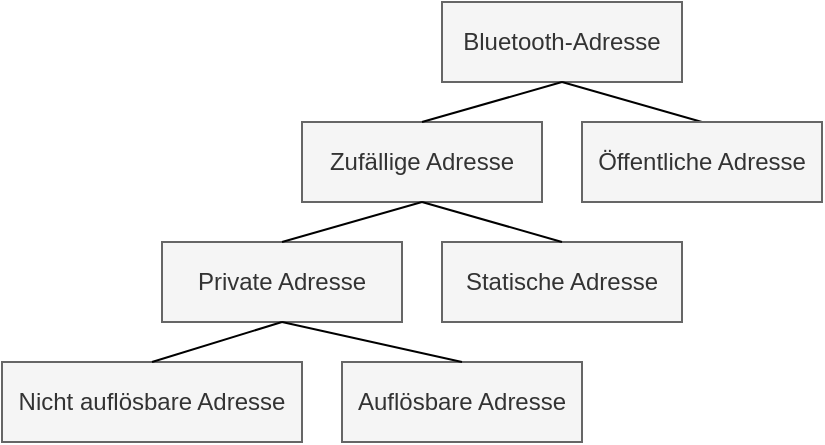 <mxfile version="14.6.13" type="device"><diagram id="R2lEEEUBdFMjLlhIrx00" name="Page-1"><mxGraphModel dx="1422" dy="825" grid="1" gridSize="10" guides="1" tooltips="1" connect="1" arrows="1" fold="1" page="1" pageScale="1" pageWidth="430" pageHeight="240" math="0" shadow="0" extFonts="Permanent Marker^https://fonts.googleapis.com/css?family=Permanent+Marker"><root><mxCell id="0"/><mxCell id="1" parent="0"/><mxCell id="SyzaSgZ0QatINIvWSylq-1" value="Bluetooth-Adresse" style="rounded=0;whiteSpace=wrap;html=1;fillColor=#f5f5f5;strokeColor=#666666;fontColor=#333333;" parent="1" vertex="1"><mxGeometry x="230" y="10" width="120" height="40" as="geometry"/></mxCell><mxCell id="SyzaSgZ0QatINIvWSylq-2" value="" style="endArrow=none;html=1;exitX=0.5;exitY=1;exitDx=0;exitDy=0;entryX=0.5;entryY=0;entryDx=0;entryDy=0;" parent="1" source="SyzaSgZ0QatINIvWSylq-1" target="SyzaSgZ0QatINIvWSylq-3" edge="1"><mxGeometry width="50" height="50" relative="1" as="geometry"><mxPoint x="290" y="60" as="sourcePoint"/><mxPoint x="200" y="100" as="targetPoint"/></mxGeometry></mxCell><mxCell id="SyzaSgZ0QatINIvWSylq-3" value="Öffentliche Adresse" style="rounded=0;whiteSpace=wrap;html=1;fillColor=#f5f5f5;strokeColor=#666666;fontColor=#333333;" parent="1" vertex="1"><mxGeometry x="300" y="70" width="120" height="40" as="geometry"/></mxCell><mxCell id="SyzaSgZ0QatINIvWSylq-4" value="Zufällige Adresse" style="rounded=0;whiteSpace=wrap;html=1;fillColor=#f5f5f5;strokeColor=#666666;fontColor=#333333;" parent="1" vertex="1"><mxGeometry x="160" y="70" width="120" height="40" as="geometry"/></mxCell><mxCell id="SyzaSgZ0QatINIvWSylq-5" value="" style="endArrow=none;html=1;entryX=0.5;entryY=0;entryDx=0;entryDy=0;" parent="1" target="SyzaSgZ0QatINIvWSylq-4" edge="1"><mxGeometry width="50" height="50" relative="1" as="geometry"><mxPoint x="290" y="50" as="sourcePoint"/><mxPoint x="135.858" y="120" as="targetPoint"/></mxGeometry></mxCell><mxCell id="SyzaSgZ0QatINIvWSylq-6" value="Statische Adresse" style="rounded=0;whiteSpace=wrap;html=1;fillColor=#f5f5f5;strokeColor=#666666;fontColor=#333333;" parent="1" vertex="1"><mxGeometry x="230" y="130" width="120" height="40" as="geometry"/></mxCell><mxCell id="SyzaSgZ0QatINIvWSylq-7" value="Private Adresse" style="rounded=0;whiteSpace=wrap;html=1;fillColor=#f5f5f5;strokeColor=#666666;fontColor=#333333;" parent="1" vertex="1"><mxGeometry x="90" y="130" width="120" height="40" as="geometry"/></mxCell><mxCell id="SyzaSgZ0QatINIvWSylq-8" value="" style="endArrow=none;html=1;entryX=0.5;entryY=1;entryDx=0;entryDy=0;exitX=0.5;exitY=0;exitDx=0;exitDy=0;" parent="1" source="SyzaSgZ0QatINIvWSylq-7" target="SyzaSgZ0QatINIvWSylq-4" edge="1"><mxGeometry width="50" height="50" relative="1" as="geometry"><mxPoint x="70" y="220" as="sourcePoint"/><mxPoint x="120" y="170" as="targetPoint"/></mxGeometry></mxCell><mxCell id="SyzaSgZ0QatINIvWSylq-9" value="" style="endArrow=none;html=1;entryX=0.5;entryY=1;entryDx=0;entryDy=0;exitX=0.5;exitY=0;exitDx=0;exitDy=0;" parent="1" source="SyzaSgZ0QatINIvWSylq-6" target="SyzaSgZ0QatINIvWSylq-4" edge="1"><mxGeometry width="50" height="50" relative="1" as="geometry"><mxPoint x="220" y="220" as="sourcePoint"/><mxPoint x="270" y="170" as="targetPoint"/></mxGeometry></mxCell><mxCell id="SyzaSgZ0QatINIvWSylq-10" value="Auflösbare Adresse" style="rounded=0;whiteSpace=wrap;html=1;fillColor=#f5f5f5;strokeColor=#666666;fontColor=#333333;" parent="1" vertex="1"><mxGeometry x="180" y="190" width="120" height="40" as="geometry"/></mxCell><mxCell id="SyzaSgZ0QatINIvWSylq-11" value="Nicht auflösbare Adresse" style="rounded=0;whiteSpace=wrap;html=1;fillColor=#f5f5f5;strokeColor=#666666;fontColor=#333333;" parent="1" vertex="1"><mxGeometry x="10" y="190" width="150" height="40" as="geometry"/></mxCell><mxCell id="SyzaSgZ0QatINIvWSylq-12" value="" style="endArrow=none;html=1;exitX=0.5;exitY=0;exitDx=0;exitDy=0;entryX=0.5;entryY=1;entryDx=0;entryDy=0;" parent="1" source="SyzaSgZ0QatINIvWSylq-11" target="SyzaSgZ0QatINIvWSylq-7" edge="1"><mxGeometry width="50" height="50" relative="1" as="geometry"><mxPoint x="400" y="350" as="sourcePoint"/><mxPoint x="450" y="300" as="targetPoint"/></mxGeometry></mxCell><mxCell id="SyzaSgZ0QatINIvWSylq-13" value="" style="endArrow=none;html=1;exitX=0.5;exitY=0;exitDx=0;exitDy=0;entryX=0.5;entryY=1;entryDx=0;entryDy=0;" parent="1" source="SyzaSgZ0QatINIvWSylq-10" target="SyzaSgZ0QatINIvWSylq-7" edge="1"><mxGeometry width="50" height="50" relative="1" as="geometry"><mxPoint x="400" y="350" as="sourcePoint"/><mxPoint x="450" y="300" as="targetPoint"/></mxGeometry></mxCell></root></mxGraphModel></diagram></mxfile>